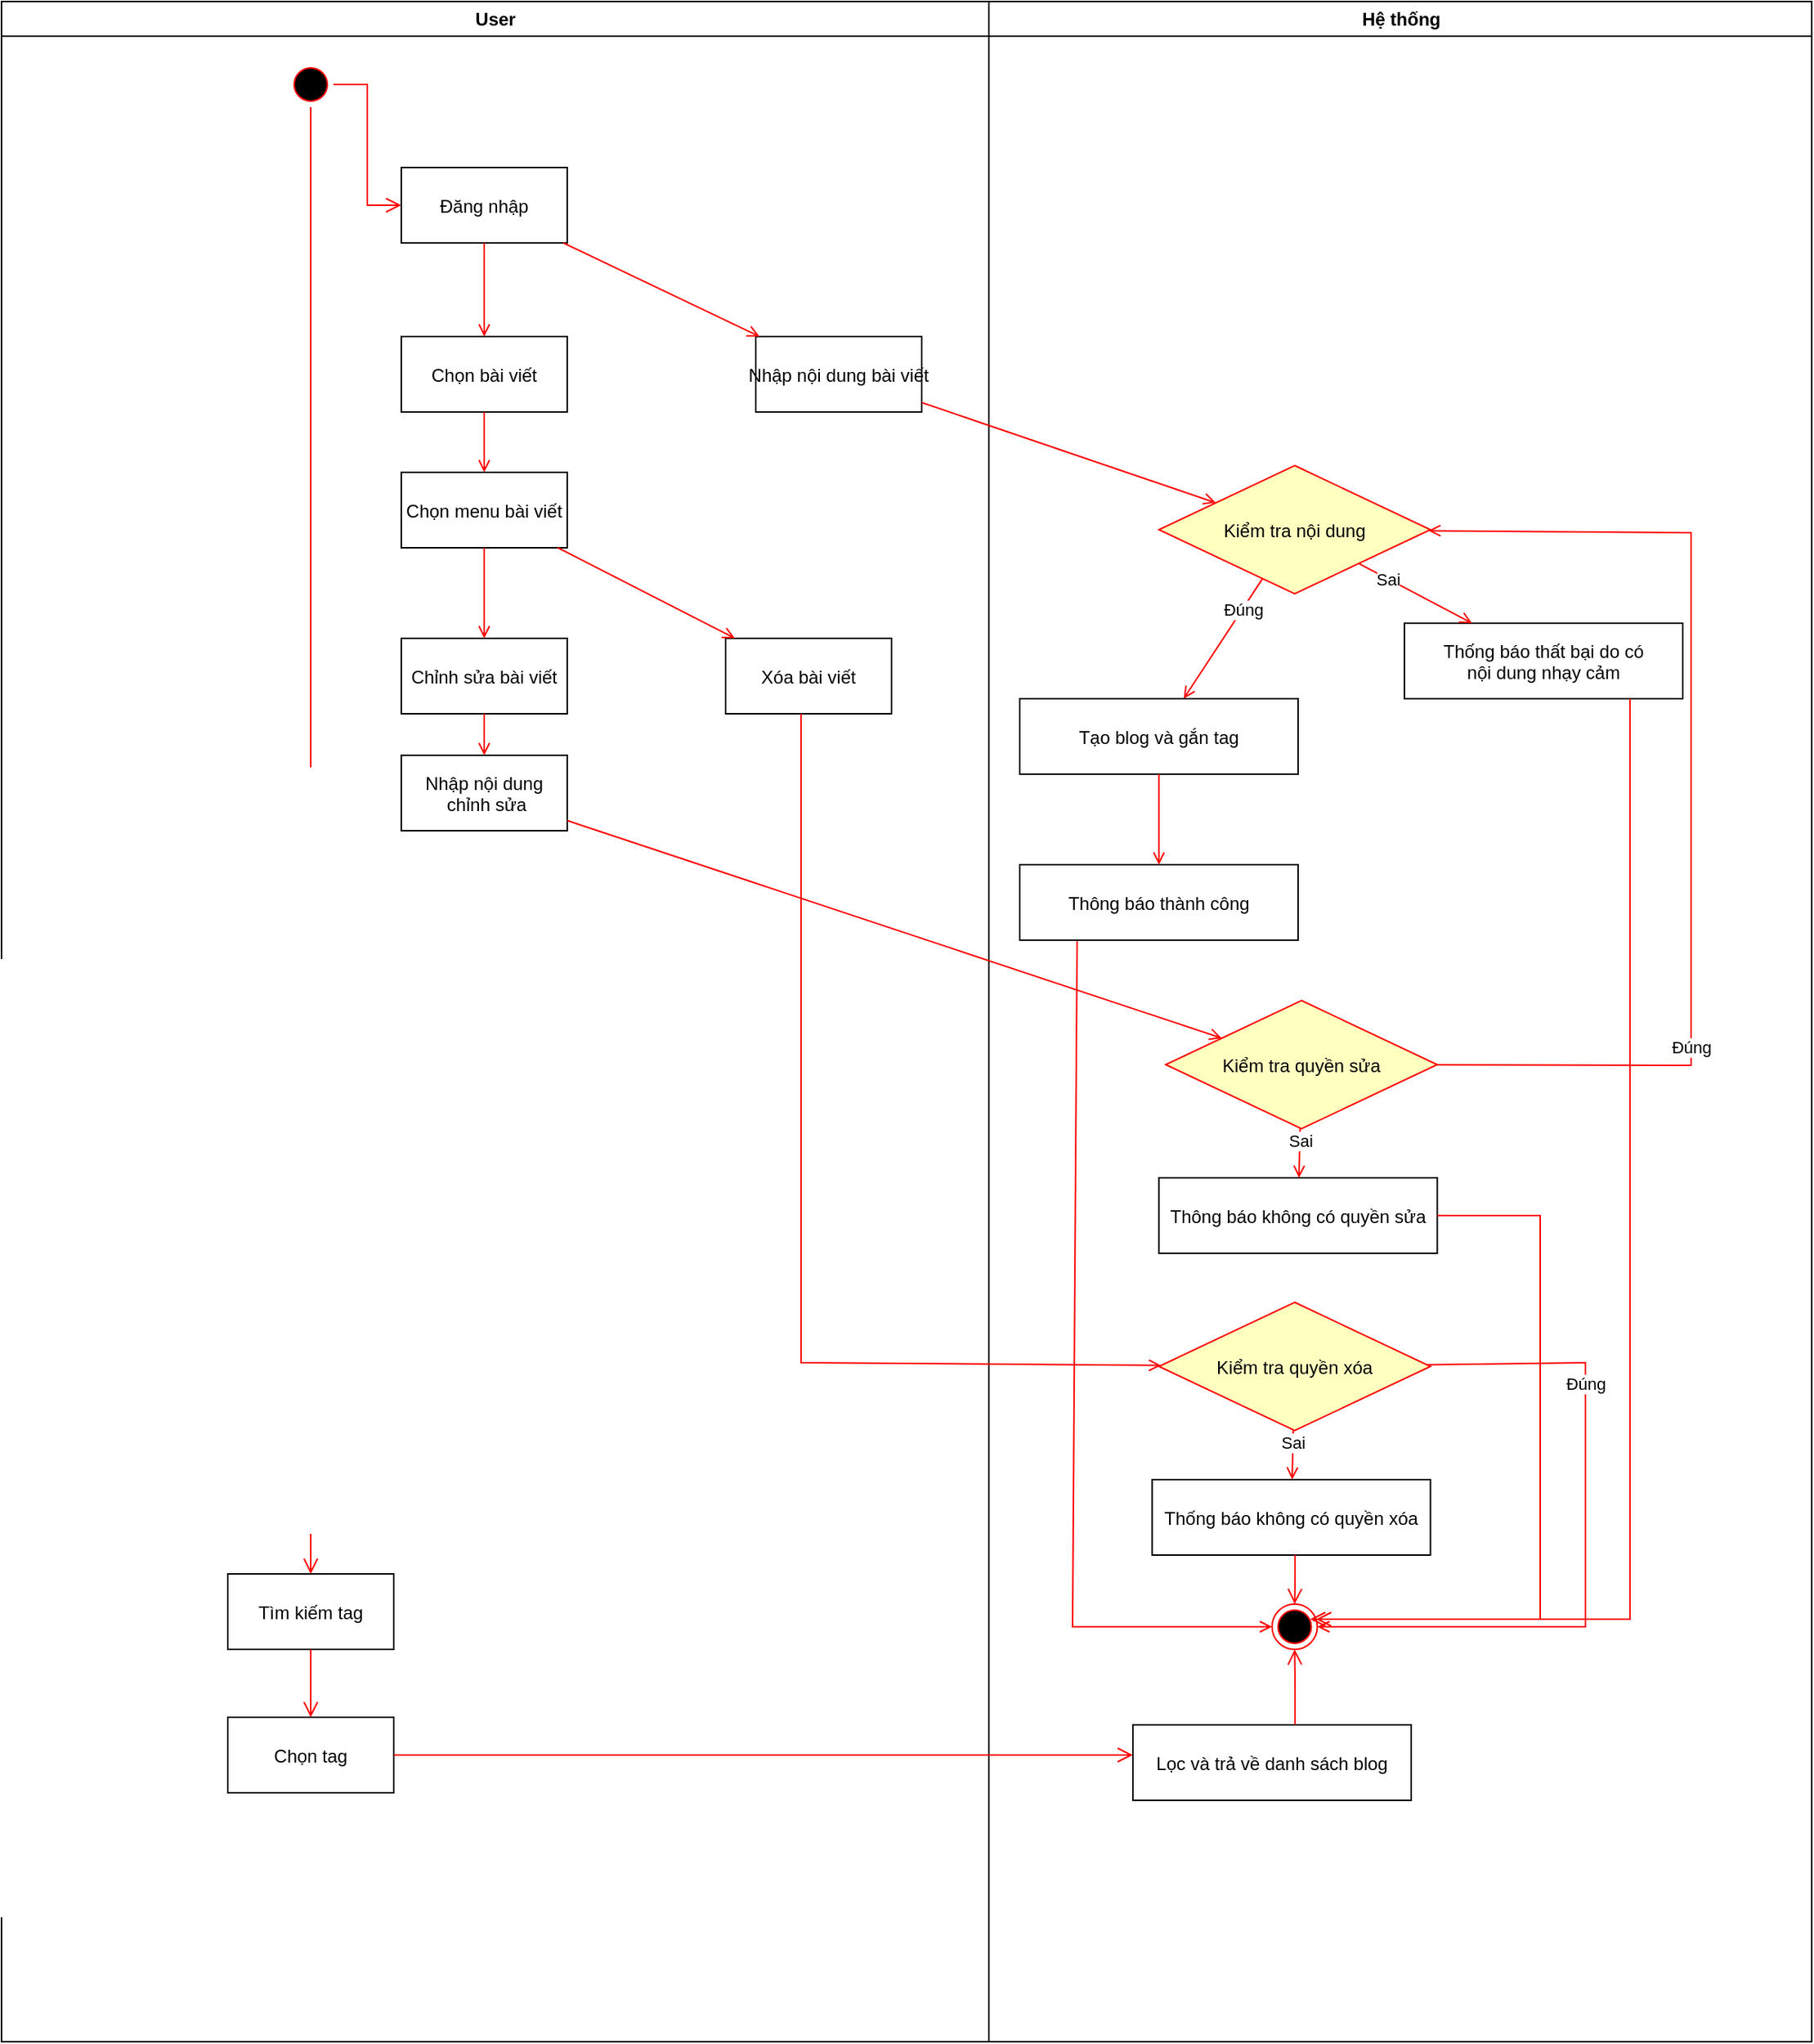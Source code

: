 <mxfile version="24.7.17">
  <diagram name="Page-1" id="HnpZUGuaxoBwDZ29-cJ9">
    <mxGraphModel dx="1518" dy="662" grid="1" gridSize="10" guides="1" tooltips="1" connect="1" arrows="1" fold="1" page="1" pageScale="1" pageWidth="850" pageHeight="1100" math="0" shadow="0">
      <root>
        <mxCell id="0" />
        <mxCell id="1" parent="0" />
        <mxCell id="oZfX0HAokzO_6hSReje8-1" value="User" style="swimlane;whiteSpace=wrap" vertex="1" parent="1">
          <mxGeometry x="70" y="128" width="654.5" height="1352" as="geometry" />
        </mxCell>
        <mxCell id="oZfX0HAokzO_6hSReje8-2" value="" style="ellipse;shape=startState;fillColor=#000000;strokeColor=#ff0000;" vertex="1" parent="oZfX0HAokzO_6hSReje8-1">
          <mxGeometry x="190" y="40" width="30" height="30" as="geometry" />
        </mxCell>
        <mxCell id="oZfX0HAokzO_6hSReje8-3" value="" style="edgeStyle=elbowEdgeStyle;elbow=horizontal;verticalAlign=bottom;endArrow=open;endSize=8;strokeColor=#FF0000;endFill=1;rounded=0" edge="1" parent="oZfX0HAokzO_6hSReje8-1" source="oZfX0HAokzO_6hSReje8-2" target="oZfX0HAokzO_6hSReje8-4">
          <mxGeometry x="100" y="40" as="geometry">
            <mxPoint x="115" y="110" as="targetPoint" />
          </mxGeometry>
        </mxCell>
        <mxCell id="oZfX0HAokzO_6hSReje8-4" value="Đăng nhập" style="" vertex="1" parent="oZfX0HAokzO_6hSReje8-1">
          <mxGeometry x="265" y="110" width="110" height="50" as="geometry" />
        </mxCell>
        <mxCell id="oZfX0HAokzO_6hSReje8-5" value="Nhập nội dung bài viết" style="" vertex="1" parent="oZfX0HAokzO_6hSReje8-1">
          <mxGeometry x="500" y="222" width="110" height="50" as="geometry" />
        </mxCell>
        <mxCell id="oZfX0HAokzO_6hSReje8-6" value="" style="endArrow=open;strokeColor=#FF0000;endFill=1;rounded=0" edge="1" parent="oZfX0HAokzO_6hSReje8-1" source="oZfX0HAokzO_6hSReje8-4" target="oZfX0HAokzO_6hSReje8-5">
          <mxGeometry relative="1" as="geometry" />
        </mxCell>
        <mxCell id="oZfX0HAokzO_6hSReje8-44" value="Tìm kiếm tag" style="" vertex="1" parent="oZfX0HAokzO_6hSReje8-1">
          <mxGeometry x="150" y="1042" width="110" height="50" as="geometry" />
        </mxCell>
        <mxCell id="oZfX0HAokzO_6hSReje8-45" value="" style="edgeStyle=elbowEdgeStyle;elbow=horizontal;verticalAlign=bottom;endArrow=open;endSize=8;strokeColor=#FF0000;endFill=1;rounded=0" edge="1" parent="oZfX0HAokzO_6hSReje8-1" source="oZfX0HAokzO_6hSReje8-2" target="oZfX0HAokzO_6hSReje8-44">
          <mxGeometry x="-50" y="-88" as="geometry">
            <mxPoint x="275" y="145" as="targetPoint" />
            <mxPoint x="230" y="65" as="sourcePoint" />
          </mxGeometry>
        </mxCell>
        <mxCell id="oZfX0HAokzO_6hSReje8-46" value="Chọn tag" style="" vertex="1" parent="oZfX0HAokzO_6hSReje8-1">
          <mxGeometry x="150" y="1137" width="110" height="50" as="geometry" />
        </mxCell>
        <mxCell id="oZfX0HAokzO_6hSReje8-47" value="" style="edgeStyle=elbowEdgeStyle;elbow=horizontal;verticalAlign=bottom;endArrow=open;endSize=8;strokeColor=#FF0000;endFill=1;rounded=0" edge="1" parent="oZfX0HAokzO_6hSReje8-1" source="oZfX0HAokzO_6hSReje8-44" target="oZfX0HAokzO_6hSReje8-46">
          <mxGeometry x="-200" y="-216" as="geometry">
            <mxPoint x="200" y="147" as="targetPoint" />
            <mxPoint x="205" y="1142" as="sourcePoint" />
            <Array as="points">
              <mxPoint x="200" y="1162" />
            </Array>
          </mxGeometry>
        </mxCell>
        <mxCell id="oZfX0HAokzO_6hSReje8-48" value="Chọn bài viết" style="" vertex="1" parent="oZfX0HAokzO_6hSReje8-1">
          <mxGeometry x="265" y="222" width="110" height="50" as="geometry" />
        </mxCell>
        <mxCell id="oZfX0HAokzO_6hSReje8-49" value="" style="endArrow=open;strokeColor=#FF0000;endFill=1;rounded=0" edge="1" parent="oZfX0HAokzO_6hSReje8-1" source="oZfX0HAokzO_6hSReje8-4" target="oZfX0HAokzO_6hSReje8-48">
          <mxGeometry relative="1" as="geometry">
            <mxPoint x="385" y="168" as="sourcePoint" />
            <mxPoint x="520" y="224" as="targetPoint" />
          </mxGeometry>
        </mxCell>
        <mxCell id="oZfX0HAokzO_6hSReje8-50" value="Chọn menu bài viết" style="" vertex="1" parent="oZfX0HAokzO_6hSReje8-1">
          <mxGeometry x="265" y="312" width="110" height="50" as="geometry" />
        </mxCell>
        <mxCell id="oZfX0HAokzO_6hSReje8-51" value="" style="endArrow=open;strokeColor=#FF0000;endFill=1;rounded=0" edge="1" parent="oZfX0HAokzO_6hSReje8-1" source="oZfX0HAokzO_6hSReje8-48" target="oZfX0HAokzO_6hSReje8-50">
          <mxGeometry relative="1" as="geometry">
            <mxPoint x="330" y="170" as="sourcePoint" />
            <mxPoint x="330" y="232" as="targetPoint" />
          </mxGeometry>
        </mxCell>
        <mxCell id="oZfX0HAokzO_6hSReje8-53" value="Xóa bài viết" style="" vertex="1" parent="oZfX0HAokzO_6hSReje8-1">
          <mxGeometry x="480" y="422" width="110" height="50" as="geometry" />
        </mxCell>
        <mxCell id="oZfX0HAokzO_6hSReje8-52" value="Chỉnh sửa bài viết" style="" vertex="1" parent="oZfX0HAokzO_6hSReje8-1">
          <mxGeometry x="265" y="422" width="110" height="50" as="geometry" />
        </mxCell>
        <mxCell id="oZfX0HAokzO_6hSReje8-54" value="" style="endArrow=open;strokeColor=#FF0000;endFill=1;rounded=0" edge="1" parent="oZfX0HAokzO_6hSReje8-1" source="oZfX0HAokzO_6hSReje8-50" target="oZfX0HAokzO_6hSReje8-52">
          <mxGeometry relative="1" as="geometry">
            <mxPoint x="330" y="282" as="sourcePoint" />
            <mxPoint x="330" y="322" as="targetPoint" />
          </mxGeometry>
        </mxCell>
        <mxCell id="oZfX0HAokzO_6hSReje8-55" value="" style="endArrow=open;strokeColor=#FF0000;endFill=1;rounded=0" edge="1" parent="oZfX0HAokzO_6hSReje8-1" source="oZfX0HAokzO_6hSReje8-50" target="oZfX0HAokzO_6hSReje8-53">
          <mxGeometry relative="1" as="geometry">
            <mxPoint x="340" y="292" as="sourcePoint" />
            <mxPoint x="340" y="332" as="targetPoint" />
          </mxGeometry>
        </mxCell>
        <mxCell id="oZfX0HAokzO_6hSReje8-65" value="Nhập nội dung&#xa; chỉnh sửa" style="" vertex="1" parent="oZfX0HAokzO_6hSReje8-1">
          <mxGeometry x="265" y="499.5" width="110" height="50" as="geometry" />
        </mxCell>
        <mxCell id="oZfX0HAokzO_6hSReje8-64" value="" style="endArrow=open;strokeColor=#FF0000;endFill=1;rounded=0" edge="1" parent="oZfX0HAokzO_6hSReje8-1" source="oZfX0HAokzO_6hSReje8-52" target="oZfX0HAokzO_6hSReje8-65">
          <mxGeometry relative="1" as="geometry">
            <mxPoint x="349" y="372" as="sourcePoint" />
            <mxPoint x="396" y="432" as="targetPoint" />
          </mxGeometry>
        </mxCell>
        <mxCell id="oZfX0HAokzO_6hSReje8-15" value="Hệ thống" style="swimlane;whiteSpace=wrap" vertex="1" parent="1">
          <mxGeometry x="724.5" y="128" width="545.5" height="1352" as="geometry" />
        </mxCell>
        <mxCell id="oZfX0HAokzO_6hSReje8-18" value="Kiểm tra nội dung" style="rhombus;fillColor=#ffffc0;strokeColor=#ff0000;" vertex="1" parent="oZfX0HAokzO_6hSReje8-15">
          <mxGeometry x="112.75" y="307.5" width="180" height="85" as="geometry" />
        </mxCell>
        <mxCell id="oZfX0HAokzO_6hSReje8-22" value="" style="ellipse;shape=endState;fillColor=#000000;strokeColor=#ff0000" vertex="1" parent="oZfX0HAokzO_6hSReje8-15">
          <mxGeometry x="187.75" y="1062" width="30" height="30" as="geometry" />
        </mxCell>
        <mxCell id="oZfX0HAokzO_6hSReje8-26" value="Thông báo thành công" style="" vertex="1" parent="oZfX0HAokzO_6hSReje8-15">
          <mxGeometry x="20.5" y="572" width="184.5" height="50" as="geometry" />
        </mxCell>
        <mxCell id="oZfX0HAokzO_6hSReje8-28" value="Kiểm tra quyền sửa" style="rhombus;fillColor=#ffffc0;strokeColor=#ff0000;" vertex="1" parent="oZfX0HAokzO_6hSReje8-15">
          <mxGeometry x="117.25" y="662" width="180" height="85" as="geometry" />
        </mxCell>
        <mxCell id="oZfX0HAokzO_6hSReje8-31" value="" style="endArrow=open;strokeColor=#FF0000;endFill=1;rounded=0;" edge="1" parent="oZfX0HAokzO_6hSReje8-15" source="oZfX0HAokzO_6hSReje8-28" target="oZfX0HAokzO_6hSReje8-18">
          <mxGeometry relative="1" as="geometry">
            <mxPoint x="289" y="465" as="sourcePoint" />
            <mxPoint x="-384.5" y="842" as="targetPoint" />
            <Array as="points">
              <mxPoint x="465.5" y="705" />
              <mxPoint x="465.5" y="352" />
            </Array>
          </mxGeometry>
        </mxCell>
        <mxCell id="oZfX0HAokzO_6hSReje8-32" value="Đúng" style="edgeLabel;html=1;align=center;verticalAlign=middle;resizable=0;points=[];" vertex="1" connectable="0" parent="oZfX0HAokzO_6hSReje8-31">
          <mxGeometry x="-0.481" relative="1" as="geometry">
            <mxPoint as="offset" />
          </mxGeometry>
        </mxCell>
        <mxCell id="oZfX0HAokzO_6hSReje8-56" value="" style="endArrow=open;strokeColor=#FF0000;endFill=1;rounded=0;" edge="1" parent="oZfX0HAokzO_6hSReje8-15" source="oZfX0HAokzO_6hSReje8-18" target="oZfX0HAokzO_6hSReje8-89">
          <mxGeometry relative="1" as="geometry">
            <mxPoint x="199" y="767" as="sourcePoint" />
            <mxPoint x="200" y="822" as="targetPoint" />
            <Array as="points" />
          </mxGeometry>
        </mxCell>
        <mxCell id="oZfX0HAokzO_6hSReje8-57" value="Đúng" style="edgeLabel;html=1;align=center;verticalAlign=middle;resizable=0;points=[];" vertex="1" connectable="0" parent="oZfX0HAokzO_6hSReje8-56">
          <mxGeometry x="-0.481" relative="1" as="geometry">
            <mxPoint as="offset" />
          </mxGeometry>
        </mxCell>
        <mxCell id="oZfX0HAokzO_6hSReje8-58" value="Thống báo thất bại do có &#xa;nội dung nhạy cảm" style="" vertex="1" parent="oZfX0HAokzO_6hSReje8-15">
          <mxGeometry x="275.5" y="412" width="184.5" height="50" as="geometry" />
        </mxCell>
        <mxCell id="oZfX0HAokzO_6hSReje8-60" value="" style="endArrow=open;strokeColor=#FF0000;endFill=1;rounded=0;" edge="1" parent="oZfX0HAokzO_6hSReje8-15" source="oZfX0HAokzO_6hSReje8-18" target="oZfX0HAokzO_6hSReje8-58">
          <mxGeometry relative="1" as="geometry">
            <mxPoint x="194" y="394" as="sourcePoint" />
            <mxPoint x="136" y="502" as="targetPoint" />
            <Array as="points" />
          </mxGeometry>
        </mxCell>
        <mxCell id="oZfX0HAokzO_6hSReje8-61" value="Sai" style="edgeLabel;html=1;align=center;verticalAlign=middle;resizable=0;points=[];" vertex="1" connectable="0" parent="oZfX0HAokzO_6hSReje8-60">
          <mxGeometry x="-0.481" relative="1" as="geometry">
            <mxPoint as="offset" />
          </mxGeometry>
        </mxCell>
        <mxCell id="oZfX0HAokzO_6hSReje8-70" value="Thông báo không có quyền sửa" style="" vertex="1" parent="oZfX0HAokzO_6hSReje8-15">
          <mxGeometry x="112.75" y="779.5" width="184.5" height="50" as="geometry" />
        </mxCell>
        <mxCell id="oZfX0HAokzO_6hSReje8-68" value="" style="endArrow=open;strokeColor=#FF0000;endFill=1;rounded=0;" edge="1" parent="oZfX0HAokzO_6hSReje8-15" source="oZfX0HAokzO_6hSReje8-28" target="oZfX0HAokzO_6hSReje8-70">
          <mxGeometry relative="1" as="geometry">
            <mxPoint x="232" y="394" as="sourcePoint" />
            <mxPoint x="293" y="502" as="targetPoint" />
            <Array as="points" />
          </mxGeometry>
        </mxCell>
        <mxCell id="oZfX0HAokzO_6hSReje8-69" value="Sai" style="edgeLabel;html=1;align=center;verticalAlign=middle;resizable=0;points=[];" vertex="1" connectable="0" parent="oZfX0HAokzO_6hSReje8-68">
          <mxGeometry x="-0.481" relative="1" as="geometry">
            <mxPoint as="offset" />
          </mxGeometry>
        </mxCell>
        <mxCell id="oZfX0HAokzO_6hSReje8-71" value="" style="endArrow=open;strokeColor=#FF0000;endFill=1;rounded=0;exitX=0.206;exitY=1.012;exitDx=0;exitDy=0;exitPerimeter=0;" edge="1" parent="oZfX0HAokzO_6hSReje8-15" source="oZfX0HAokzO_6hSReje8-26" target="oZfX0HAokzO_6hSReje8-22">
          <mxGeometry relative="1" as="geometry">
            <mxPoint x="-184.5" y="717" as="sourcePoint" />
            <mxPoint x="128.5" y="715" as="targetPoint" />
            <Array as="points">
              <mxPoint x="55.5" y="1077" />
            </Array>
          </mxGeometry>
        </mxCell>
        <mxCell id="oZfX0HAokzO_6hSReje8-75" value="Kiểm tra quyền xóa" style="rhombus;fillColor=#ffffc0;strokeColor=#ff0000;" vertex="1" parent="oZfX0HAokzO_6hSReje8-15">
          <mxGeometry x="112.75" y="862" width="180" height="85" as="geometry" />
        </mxCell>
        <mxCell id="oZfX0HAokzO_6hSReje8-76" value="Thống báo không có quyền xóa" style="" vertex="1" parent="oZfX0HAokzO_6hSReje8-15">
          <mxGeometry x="108.25" y="979.5" width="184.5" height="50" as="geometry" />
        </mxCell>
        <mxCell id="oZfX0HAokzO_6hSReje8-77" value="" style="endArrow=open;strokeColor=#FF0000;endFill=1;rounded=0;" edge="1" parent="oZfX0HAokzO_6hSReje8-15" source="oZfX0HAokzO_6hSReje8-75" target="oZfX0HAokzO_6hSReje8-76">
          <mxGeometry relative="1" as="geometry">
            <mxPoint x="227.5" y="594" as="sourcePoint" />
            <mxPoint x="288.5" y="702" as="targetPoint" />
            <Array as="points" />
          </mxGeometry>
        </mxCell>
        <mxCell id="oZfX0HAokzO_6hSReje8-78" value="Sai" style="edgeLabel;html=1;align=center;verticalAlign=middle;resizable=0;points=[];" vertex="1" connectable="0" parent="oZfX0HAokzO_6hSReje8-77">
          <mxGeometry x="-0.481" relative="1" as="geometry">
            <mxPoint as="offset" />
          </mxGeometry>
        </mxCell>
        <mxCell id="oZfX0HAokzO_6hSReje8-80" value="" style="edgeStyle=elbowEdgeStyle;elbow=horizontal;verticalAlign=bottom;endArrow=open;endSize=8;strokeColor=#FF0000;endFill=1;rounded=0" edge="1" parent="oZfX0HAokzO_6hSReje8-15" source="oZfX0HAokzO_6hSReje8-76" target="oZfX0HAokzO_6hSReje8-22">
          <mxGeometry x="-924.5" y="-344" as="geometry">
            <mxPoint x="-559.5" y="467" as="targetPoint" />
            <mxPoint x="-559.5" y="422" as="sourcePoint" />
          </mxGeometry>
        </mxCell>
        <mxCell id="oZfX0HAokzO_6hSReje8-83" value="Lọc và trả về danh sách blog" style="" vertex="1" parent="oZfX0HAokzO_6hSReje8-15">
          <mxGeometry x="95.5" y="1142" width="184.5" height="50" as="geometry" />
        </mxCell>
        <mxCell id="oZfX0HAokzO_6hSReje8-87" value="" style="edgeStyle=elbowEdgeStyle;elbow=horizontal;verticalAlign=bottom;endArrow=open;endSize=8;strokeColor=#FF0000;endFill=1;rounded=0" edge="1" parent="oZfX0HAokzO_6hSReje8-15" source="oZfX0HAokzO_6hSReje8-83" target="oZfX0HAokzO_6hSReje8-22">
          <mxGeometry x="-924.5" y="-344" as="geometry">
            <mxPoint x="105.5" y="1172" as="targetPoint" />
            <mxPoint x="-384.5" y="1172" as="sourcePoint" />
            <Array as="points" />
          </mxGeometry>
        </mxCell>
        <mxCell id="oZfX0HAokzO_6hSReje8-89" value="Tạo blog và gắn tag" style="" vertex="1" parent="oZfX0HAokzO_6hSReje8-15">
          <mxGeometry x="20.5" y="462" width="184.5" height="50" as="geometry" />
        </mxCell>
        <mxCell id="oZfX0HAokzO_6hSReje8-91" value="" style="endArrow=open;strokeColor=#FF0000;endFill=1;rounded=0" edge="1" parent="oZfX0HAokzO_6hSReje8-15" source="oZfX0HAokzO_6hSReje8-89" target="oZfX0HAokzO_6hSReje8-26">
          <mxGeometry relative="1" as="geometry">
            <mxPoint x="-275.5" y="372" as="sourcePoint" />
            <mxPoint x="-158.5" y="432" as="targetPoint" />
          </mxGeometry>
        </mxCell>
        <mxCell id="oZfX0HAokzO_6hSReje8-94" value="" style="edgeStyle=elbowEdgeStyle;elbow=horizontal;verticalAlign=bottom;endArrow=open;endSize=8;strokeColor=#FF0000;endFill=1;rounded=0" edge="1" parent="oZfX0HAokzO_6hSReje8-15" source="oZfX0HAokzO_6hSReje8-58" target="oZfX0HAokzO_6hSReje8-22">
          <mxGeometry x="-924.5" y="-344" as="geometry">
            <mxPoint x="115.5" y="1182" as="targetPoint" />
            <mxPoint x="-374.5" y="1182" as="sourcePoint" />
            <Array as="points">
              <mxPoint x="425" y="1072" />
            </Array>
          </mxGeometry>
        </mxCell>
        <mxCell id="oZfX0HAokzO_6hSReje8-96" value="" style="endArrow=open;strokeColor=#FF0000;endFill=1;rounded=0;" edge="1" parent="oZfX0HAokzO_6hSReje8-15" source="oZfX0HAokzO_6hSReje8-75" target="oZfX0HAokzO_6hSReje8-22">
          <mxGeometry relative="1" as="geometry">
            <mxPoint x="212" y="957" as="sourcePoint" />
            <mxPoint x="211" y="990" as="targetPoint" />
            <Array as="points">
              <mxPoint x="395.5" y="902" />
              <mxPoint x="395.5" y="1077" />
            </Array>
          </mxGeometry>
        </mxCell>
        <mxCell id="oZfX0HAokzO_6hSReje8-97" value="Đúng" style="edgeLabel;html=1;align=center;verticalAlign=middle;resizable=0;points=[];" vertex="1" connectable="0" parent="oZfX0HAokzO_6hSReje8-96">
          <mxGeometry x="-0.481" relative="1" as="geometry">
            <mxPoint as="offset" />
          </mxGeometry>
        </mxCell>
        <mxCell id="oZfX0HAokzO_6hSReje8-79" value="" style="endArrow=open;strokeColor=#FF0000;endFill=1;rounded=0" edge="1" parent="1" target="oZfX0HAokzO_6hSReje8-75">
          <mxGeometry relative="1" as="geometry">
            <mxPoint x="600" y="600" as="sourcePoint" />
            <mxPoint x="485" y="820" as="targetPoint" />
            <Array as="points">
              <mxPoint x="600" y="1030" />
            </Array>
          </mxGeometry>
        </mxCell>
        <mxCell id="oZfX0HAokzO_6hSReje8-81" value="" style="edgeStyle=elbowEdgeStyle;elbow=horizontal;verticalAlign=bottom;endArrow=open;endSize=8;strokeColor=#FF0000;endFill=1;rounded=0" edge="1" parent="1" source="oZfX0HAokzO_6hSReje8-70">
          <mxGeometry x="-924.5" y="-344" as="geometry">
            <mxPoint x="937.5" y="1200" as="targetPoint" />
            <mxPoint x="937.5" y="1168" as="sourcePoint" />
            <Array as="points">
              <mxPoint x="1090" y="1200" />
            </Array>
          </mxGeometry>
        </mxCell>
        <mxCell id="oZfX0HAokzO_6hSReje8-85" value="" style="edgeStyle=elbowEdgeStyle;elbow=horizontal;verticalAlign=bottom;endArrow=open;endSize=8;strokeColor=#FF0000;endFill=1;rounded=0" edge="1" parent="1" source="oZfX0HAokzO_6hSReje8-46" target="oZfX0HAokzO_6hSReje8-83">
          <mxGeometry x="-200" y="-216" as="geometry">
            <mxPoint x="285" y="1275" as="targetPoint" />
            <mxPoint x="285" y="1230" as="sourcePoint" />
            <Array as="points">
              <mxPoint x="280" y="1300" />
            </Array>
          </mxGeometry>
        </mxCell>
        <mxCell id="oZfX0HAokzO_6hSReje8-8" value="" style="endArrow=open;strokeColor=#FF0000;endFill=1;rounded=0" edge="1" parent="1" source="oZfX0HAokzO_6hSReje8-5" target="oZfX0HAokzO_6hSReje8-18">
          <mxGeometry relative="1" as="geometry">
            <mxPoint x="635" y="453" as="targetPoint" />
          </mxGeometry>
        </mxCell>
        <mxCell id="oZfX0HAokzO_6hSReje8-67" value="" style="endArrow=open;strokeColor=#FF0000;endFill=1;rounded=0;" edge="1" parent="1" source="oZfX0HAokzO_6hSReje8-65" target="oZfX0HAokzO_6hSReje8-28">
          <mxGeometry relative="1" as="geometry">
            <mxPoint x="485" y="610" as="sourcePoint" />
            <mxPoint x="390" y="810" as="targetPoint" />
          </mxGeometry>
        </mxCell>
      </root>
    </mxGraphModel>
  </diagram>
</mxfile>

